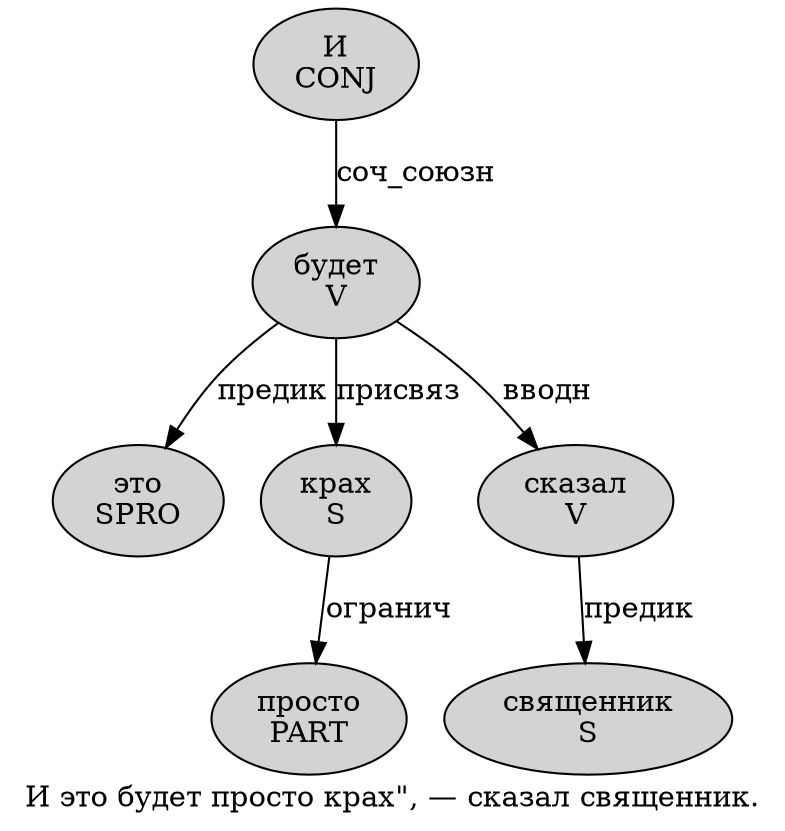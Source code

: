 digraph SENTENCE_52 {
	graph [label="И это будет просто крах\", — сказал священник."]
	node [style=filled]
		0 [label="И
CONJ" color="" fillcolor=lightgray penwidth=1 shape=ellipse]
		1 [label="это
SPRO" color="" fillcolor=lightgray penwidth=1 shape=ellipse]
		2 [label="будет
V" color="" fillcolor=lightgray penwidth=1 shape=ellipse]
		3 [label="просто
PART" color="" fillcolor=lightgray penwidth=1 shape=ellipse]
		4 [label="крах
S" color="" fillcolor=lightgray penwidth=1 shape=ellipse]
		8 [label="сказал
V" color="" fillcolor=lightgray penwidth=1 shape=ellipse]
		9 [label="священник
S" color="" fillcolor=lightgray penwidth=1 shape=ellipse]
			4 -> 3 [label="огранич"]
			2 -> 1 [label="предик"]
			2 -> 4 [label="присвяз"]
			2 -> 8 [label="вводн"]
			0 -> 2 [label="соч_союзн"]
			8 -> 9 [label="предик"]
}